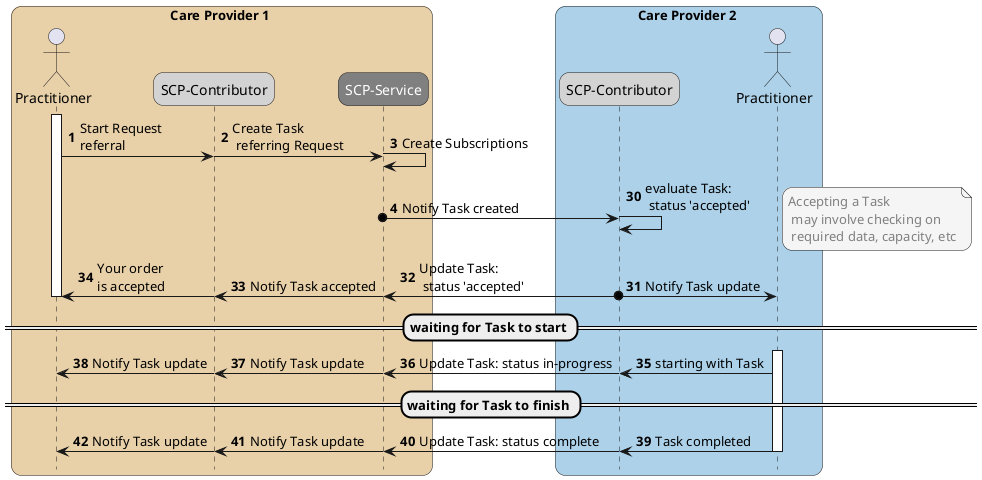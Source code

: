 @startuml overview-task-negotiation-1-2-base

skinparam roundcorner 20
skinparam defaultFontName Arial 


!pragma teoz true

box Care Provider 1 #e8d0a9
    actor "Practitioner" as P1
    participant "SCP-Contributor" as C1 #LightGray
    participant "<font color=white>SCP-Service" as S1 #Gray
end box
box Care Provider 2 #acd1e9
     participant "SCP-Contributor" as C2 #LightGray
    actor "Practitioner" as P2
end box

hide footbox

activate P1
autonumber
P1 -> C1 : Start Request\nreferral
' & C1 -> S1 : Find/select CarePlan

& C1 -> S1 : Create Task \n referring Request
' \nand CarePlan (if any)
& S1 -> S1  : Create Subscriptions
' \nand CareTeam, CarePlan 
' S1 o-> C1 : Notify CareTeam update,\n CarePlan update
 S1 o-> C2  : Notify Task created


' autonumber 10 "<font color=Gray>0"
'  E2 -[#Gray]> E2 : <color #Gray>evaluate Task\n <color #Gray>(required data,\n <color #Gray>capacity, etc)
' &E2 -[#Gray]> C2 : <color #Gray>Need more information
' & C2 -[#Gray]> S1  : <color #Gray>Create (sub-)Task2: do\n <color #Gray> Questionnaire 'required data'
' & S1 -[#Gray]> C1 : <color #Gray>Notify Task2 created
' & C1 -[#Gray]> P1 : <color #Gray>Present Questionnaire\n<color #Gray>(prefill data from EHR)

' P1 -[#Gray]> C1 : <color #Gray>Complete\n <color #Gray>QuestionnaireResponse
' & C1 -[#Gray]> S1 : <color #Gray>Update Task2: Add\n <color #Gray>QuestionnaireResponse
' & S1 -[#Gray]> C2 : <color #Gray>Notify Task2 update
' & C2 -[#Gray]> E2 : <color #Gray>Notify Task2 update

autonumber 30
& C2 -> C2 : evaluate Task:\n status 'accepted'
& note right P2 #WhiteSmoke
<color #Gray>Accepting a Task
 <color #Gray>may involve checking on
 <color #Gray>required data, capacity, etc
end note

C2 o-> P2 : Notify Task update
& C2 o-> S1 : Update Task: \n status 'accepted'
' S1 -> S1  : Update CareTeam, CarePlan
& S1 -> C1 :Notify Task accepted
' \n CareTeam updated\n CarePlan updated
' & S1 o-> C2 :Notify CareTeam updated\n CarePlan updated
& C1 -> P1 : Your order \nis accepted
deactivate P1

== waiting for Task to start ==
activate P2
P2 -> C2 : starting with Task
& C2 -> S1 : Update Task: status in-progress
& S1 -> C1 : Notify Task update
& C1 -> P1 : Notify Task update

== waiting for Task to finish ==
P2 -> C2 : Task completed
& C2 -> S1 : Update Task: status complete
& S1 -> C1 : Notify Task update
& C1 -> P1 : Notify Task update
deactivate P2
@enduml
